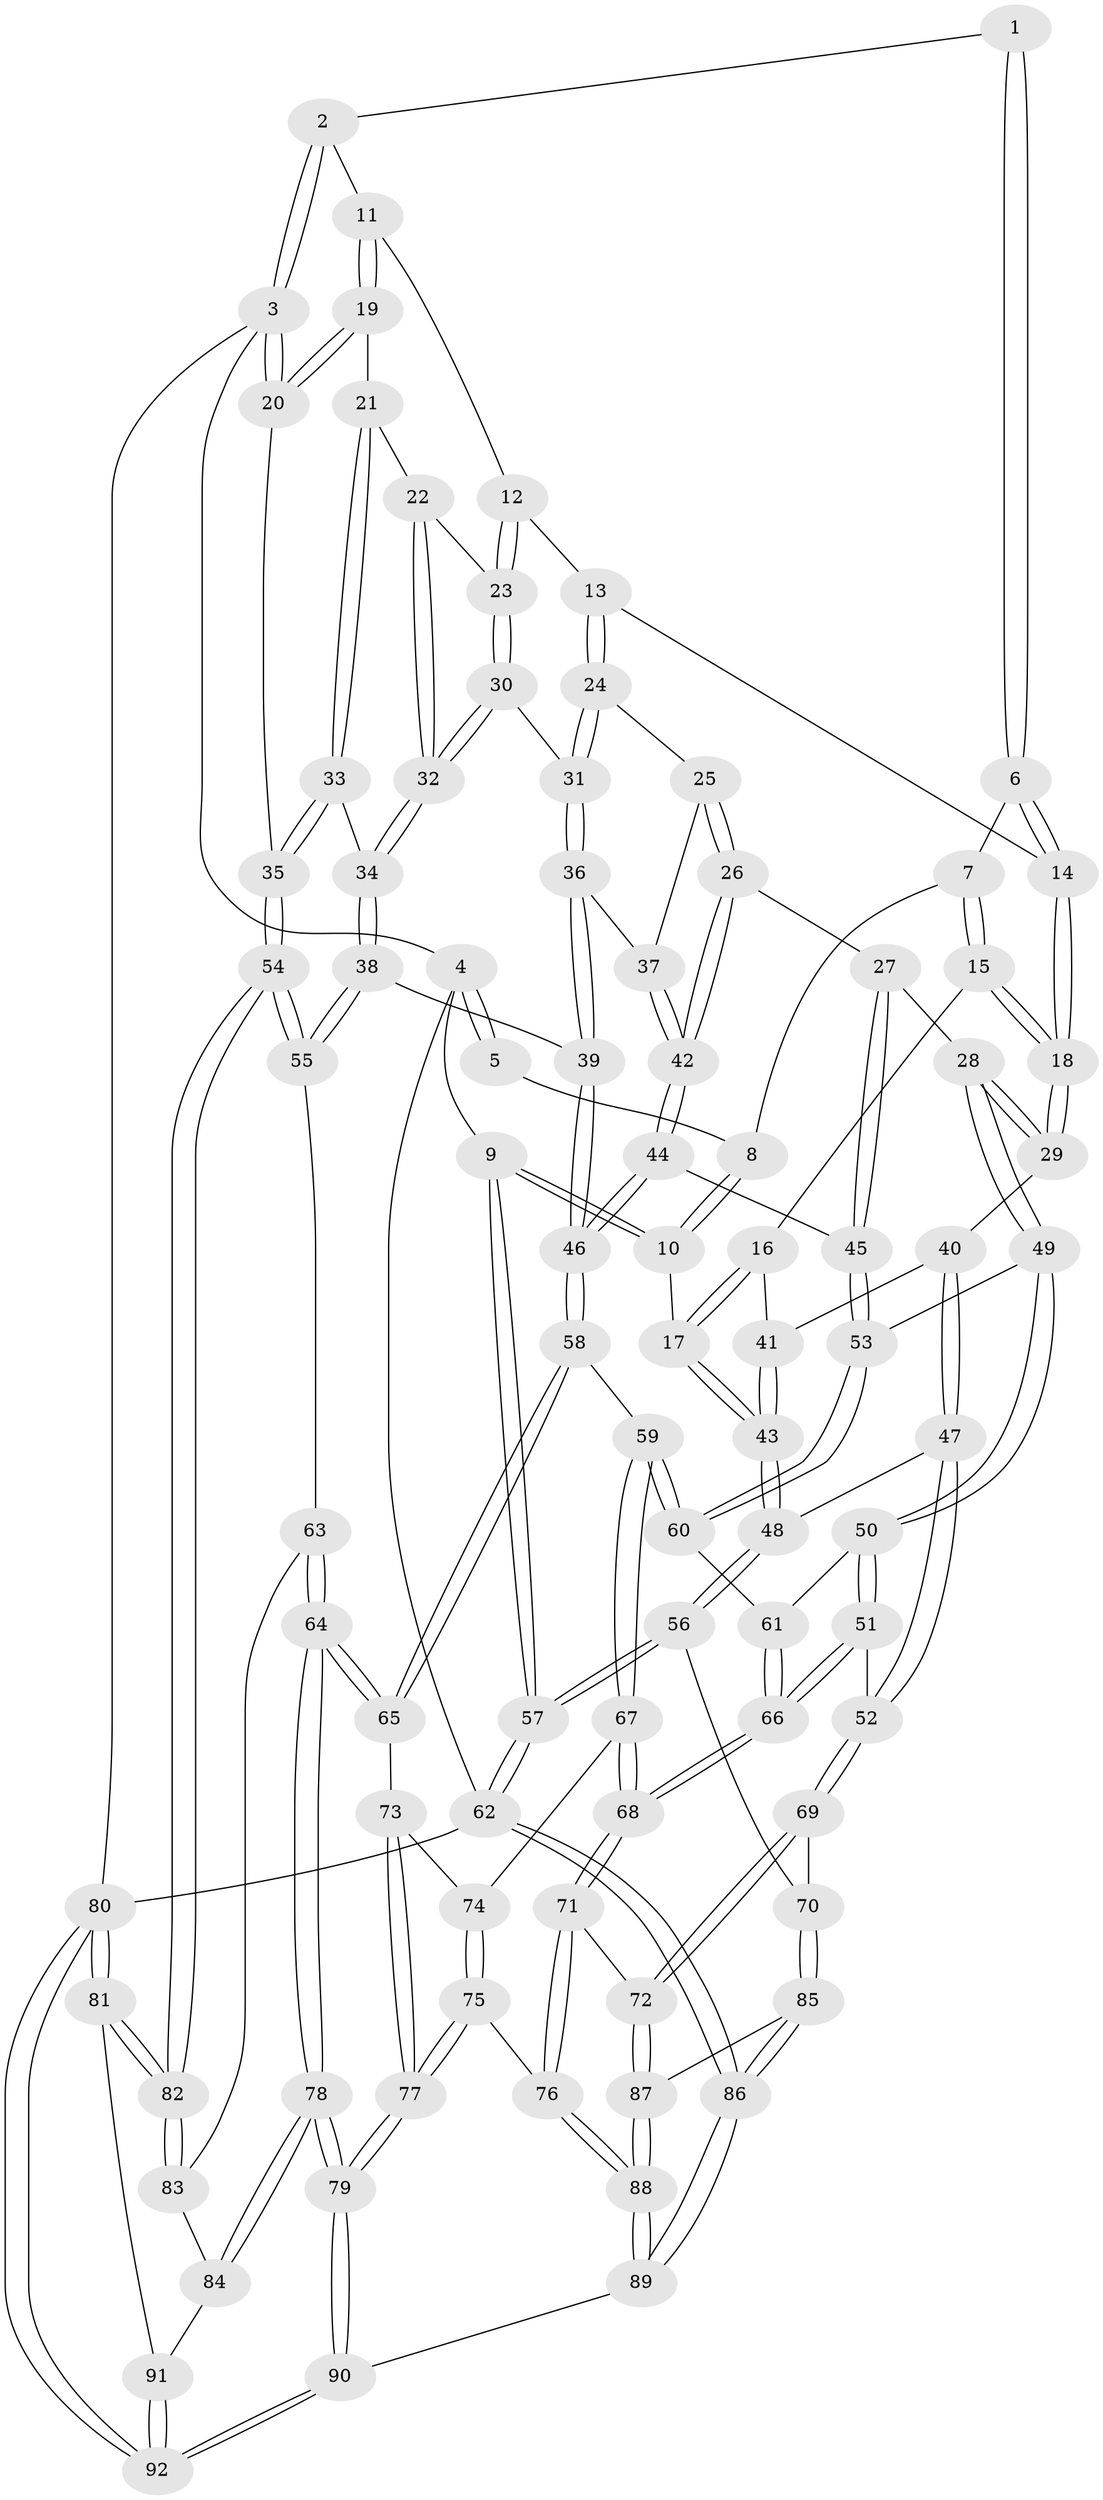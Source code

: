 // coarse degree distribution, {3: 0.21818181818181817, 5: 0.32727272727272727, 6: 0.05454545454545454, 4: 0.4}
// Generated by graph-tools (version 1.1) at 2025/52/02/27/25 19:52:35]
// undirected, 92 vertices, 227 edges
graph export_dot {
graph [start="1"]
  node [color=gray90,style=filled];
  1 [pos="+0.35603774793327225+0"];
  2 [pos="+0.5516620385745223+0"];
  3 [pos="+1+0"];
  4 [pos="+0+0"];
  5 [pos="+0.21776112331186476+0"];
  6 [pos="+0.2552245270256072+0.16892237914631747"];
  7 [pos="+0.24982241013733367+0.17851356666906038"];
  8 [pos="+0.1762518366733506+0.13946050212320732"];
  9 [pos="+0+0.15355961072716204"];
  10 [pos="+0+0.17529337683059684"];
  11 [pos="+0.575423590545041+0.002427925350632889"];
  12 [pos="+0.5656166041994086+0.0460922215114424"];
  13 [pos="+0.5530355006576004+0.08615977808077813"];
  14 [pos="+0.5107419386181122+0.11997566264435497"];
  15 [pos="+0.2543966294956596+0.2181039422629886"];
  16 [pos="+0.035169725647571676+0.2742345255167807"];
  17 [pos="+0+0.1936422055748911"];
  18 [pos="+0.3203225877482208+0.30494811863763444"];
  19 [pos="+0.8815695249957444+0.16909321505901587"];
  20 [pos="+1+0"];
  21 [pos="+0.8654138633031455+0.22930408304520739"];
  22 [pos="+0.8440936042760685+0.24636247647784146"];
  23 [pos="+0.7475775632588408+0.27315322517262136"];
  24 [pos="+0.5761582728830607+0.24385247759594783"];
  25 [pos="+0.5454667164846078+0.297583829154888"];
  26 [pos="+0.43103149667334134+0.36492496026062426"];
  27 [pos="+0.3611264506805087+0.3591793955488399"];
  28 [pos="+0.3200322983351052+0.34980920161541545"];
  29 [pos="+0.3197011667384206+0.34948370296687914"];
  30 [pos="+0.6816989873874647+0.3326787117156693"];
  31 [pos="+0.6735641449330991+0.33292097230585366"];
  32 [pos="+0.7763052891092206+0.38631542546917685"];
  33 [pos="+0.9448055289309306+0.40447364672652464"];
  34 [pos="+0.7947144435830281+0.4287829381783786"];
  35 [pos="+1+0.5266661425872569"];
  36 [pos="+0.6447216767471353+0.41717576746329105"];
  37 [pos="+0.5538111225057364+0.3872934163191851"];
  38 [pos="+0.7517625879072982+0.5143180518031736"];
  39 [pos="+0.6568158902316714+0.5173320767240724"];
  40 [pos="+0.22475467435516633+0.38618347859688656"];
  41 [pos="+0.15773070298678804+0.3766649147891802"];
  42 [pos="+0.513227989970417+0.4506698096223562"];
  43 [pos="+0.086474924360364+0.49695309804306115"];
  44 [pos="+0.5189641470704769+0.49797652525806174"];
  45 [pos="+0.4766807799629158+0.5165203102457095"];
  46 [pos="+0.621460840407529+0.542152398203933"];
  47 [pos="+0.1939804133630381+0.5971054557553905"];
  48 [pos="+0.08804471086849629+0.5769306365759663"];
  49 [pos="+0.3475017431852757+0.5248139867714848"];
  50 [pos="+0.3220486225252718+0.5550884410039845"];
  51 [pos="+0.23970269038010472+0.5993999767806493"];
  52 [pos="+0.21006221511321937+0.608080925230729"];
  53 [pos="+0.4487292591520122+0.5363715316468515"];
  54 [pos="+1+0.5847737820919118"];
  55 [pos="+0.839020066938123+0.6069153938232086"];
  56 [pos="+0+0.6415658293257036"];
  57 [pos="+0+0.6458919004389769"];
  58 [pos="+0.6080755045829433+0.637289069950347"];
  59 [pos="+0.4694440661906541+0.6321488080183102"];
  60 [pos="+0.45578757255647084+0.6138498745377117"];
  61 [pos="+0.3859238568893915+0.6378800707842939"];
  62 [pos="+0+1"];
  63 [pos="+0.7712545626897815+0.7128587555737967"];
  64 [pos="+0.6895189370122107+0.7392722912262012"];
  65 [pos="+0.6193966093241363+0.6812796011307742"];
  66 [pos="+0.3749165382283544+0.6899676327430239"];
  67 [pos="+0.4551909723300714+0.7012991898553418"];
  68 [pos="+0.3799009060258266+0.7101229605677878"];
  69 [pos="+0.21179804255080376+0.6263363211059951"];
  70 [pos="+0.07793252830403105+0.7625748075755625"];
  71 [pos="+0.34355511253800153+0.7677133938184807"];
  72 [pos="+0.24158761766657233+0.7574183244055884"];
  73 [pos="+0.5365005478703283+0.7351927980003883"];
  74 [pos="+0.4746331093065879+0.7202443622479667"];
  75 [pos="+0.42190934845993733+0.8407104605974868"];
  76 [pos="+0.3862982313073442+0.8248317828673664"];
  77 [pos="+0.5096974922449945+0.9199706643257078"];
  78 [pos="+0.6679029377922344+0.8795154983974162"];
  79 [pos="+0.5588545347431818+1"];
  80 [pos="+1+1"];
  81 [pos="+1+0.8176010569728643"];
  82 [pos="+1+0.8029158724302707"];
  83 [pos="+0.8191330390534574+0.7614322082590231"];
  84 [pos="+0.8324991388085894+0.8883099508411433"];
  85 [pos="+0.11289908075590738+0.8126517783185586"];
  86 [pos="+0+1"];
  87 [pos="+0.23303129446027476+0.7689472085758385"];
  88 [pos="+0.2606745883554626+0.9463371764805089"];
  89 [pos="+0.19210010154561116+1"];
  90 [pos="+0.5429823801200098+1"];
  91 [pos="+0.8343898377586145+0.8895811386472083"];
  92 [pos="+0.8323013906972244+1"];
  1 -- 2;
  1 -- 6;
  1 -- 6;
  2 -- 3;
  2 -- 3;
  2 -- 11;
  3 -- 4;
  3 -- 20;
  3 -- 20;
  3 -- 80;
  4 -- 5;
  4 -- 5;
  4 -- 9;
  4 -- 62;
  5 -- 8;
  6 -- 7;
  6 -- 14;
  6 -- 14;
  7 -- 8;
  7 -- 15;
  7 -- 15;
  8 -- 10;
  8 -- 10;
  9 -- 10;
  9 -- 10;
  9 -- 57;
  9 -- 57;
  10 -- 17;
  11 -- 12;
  11 -- 19;
  11 -- 19;
  12 -- 13;
  12 -- 23;
  12 -- 23;
  13 -- 14;
  13 -- 24;
  13 -- 24;
  14 -- 18;
  14 -- 18;
  15 -- 16;
  15 -- 18;
  15 -- 18;
  16 -- 17;
  16 -- 17;
  16 -- 41;
  17 -- 43;
  17 -- 43;
  18 -- 29;
  18 -- 29;
  19 -- 20;
  19 -- 20;
  19 -- 21;
  20 -- 35;
  21 -- 22;
  21 -- 33;
  21 -- 33;
  22 -- 23;
  22 -- 32;
  22 -- 32;
  23 -- 30;
  23 -- 30;
  24 -- 25;
  24 -- 31;
  24 -- 31;
  25 -- 26;
  25 -- 26;
  25 -- 37;
  26 -- 27;
  26 -- 42;
  26 -- 42;
  27 -- 28;
  27 -- 45;
  27 -- 45;
  28 -- 29;
  28 -- 29;
  28 -- 49;
  28 -- 49;
  29 -- 40;
  30 -- 31;
  30 -- 32;
  30 -- 32;
  31 -- 36;
  31 -- 36;
  32 -- 34;
  32 -- 34;
  33 -- 34;
  33 -- 35;
  33 -- 35;
  34 -- 38;
  34 -- 38;
  35 -- 54;
  35 -- 54;
  36 -- 37;
  36 -- 39;
  36 -- 39;
  37 -- 42;
  37 -- 42;
  38 -- 39;
  38 -- 55;
  38 -- 55;
  39 -- 46;
  39 -- 46;
  40 -- 41;
  40 -- 47;
  40 -- 47;
  41 -- 43;
  41 -- 43;
  42 -- 44;
  42 -- 44;
  43 -- 48;
  43 -- 48;
  44 -- 45;
  44 -- 46;
  44 -- 46;
  45 -- 53;
  45 -- 53;
  46 -- 58;
  46 -- 58;
  47 -- 48;
  47 -- 52;
  47 -- 52;
  48 -- 56;
  48 -- 56;
  49 -- 50;
  49 -- 50;
  49 -- 53;
  50 -- 51;
  50 -- 51;
  50 -- 61;
  51 -- 52;
  51 -- 66;
  51 -- 66;
  52 -- 69;
  52 -- 69;
  53 -- 60;
  53 -- 60;
  54 -- 55;
  54 -- 55;
  54 -- 82;
  54 -- 82;
  55 -- 63;
  56 -- 57;
  56 -- 57;
  56 -- 70;
  57 -- 62;
  57 -- 62;
  58 -- 59;
  58 -- 65;
  58 -- 65;
  59 -- 60;
  59 -- 60;
  59 -- 67;
  59 -- 67;
  60 -- 61;
  61 -- 66;
  61 -- 66;
  62 -- 86;
  62 -- 86;
  62 -- 80;
  63 -- 64;
  63 -- 64;
  63 -- 83;
  64 -- 65;
  64 -- 65;
  64 -- 78;
  64 -- 78;
  65 -- 73;
  66 -- 68;
  66 -- 68;
  67 -- 68;
  67 -- 68;
  67 -- 74;
  68 -- 71;
  68 -- 71;
  69 -- 70;
  69 -- 72;
  69 -- 72;
  70 -- 85;
  70 -- 85;
  71 -- 72;
  71 -- 76;
  71 -- 76;
  72 -- 87;
  72 -- 87;
  73 -- 74;
  73 -- 77;
  73 -- 77;
  74 -- 75;
  74 -- 75;
  75 -- 76;
  75 -- 77;
  75 -- 77;
  76 -- 88;
  76 -- 88;
  77 -- 79;
  77 -- 79;
  78 -- 79;
  78 -- 79;
  78 -- 84;
  78 -- 84;
  79 -- 90;
  79 -- 90;
  80 -- 81;
  80 -- 81;
  80 -- 92;
  80 -- 92;
  81 -- 82;
  81 -- 82;
  81 -- 91;
  82 -- 83;
  82 -- 83;
  83 -- 84;
  84 -- 91;
  85 -- 86;
  85 -- 86;
  85 -- 87;
  86 -- 89;
  86 -- 89;
  87 -- 88;
  87 -- 88;
  88 -- 89;
  88 -- 89;
  89 -- 90;
  90 -- 92;
  90 -- 92;
  91 -- 92;
  91 -- 92;
}
